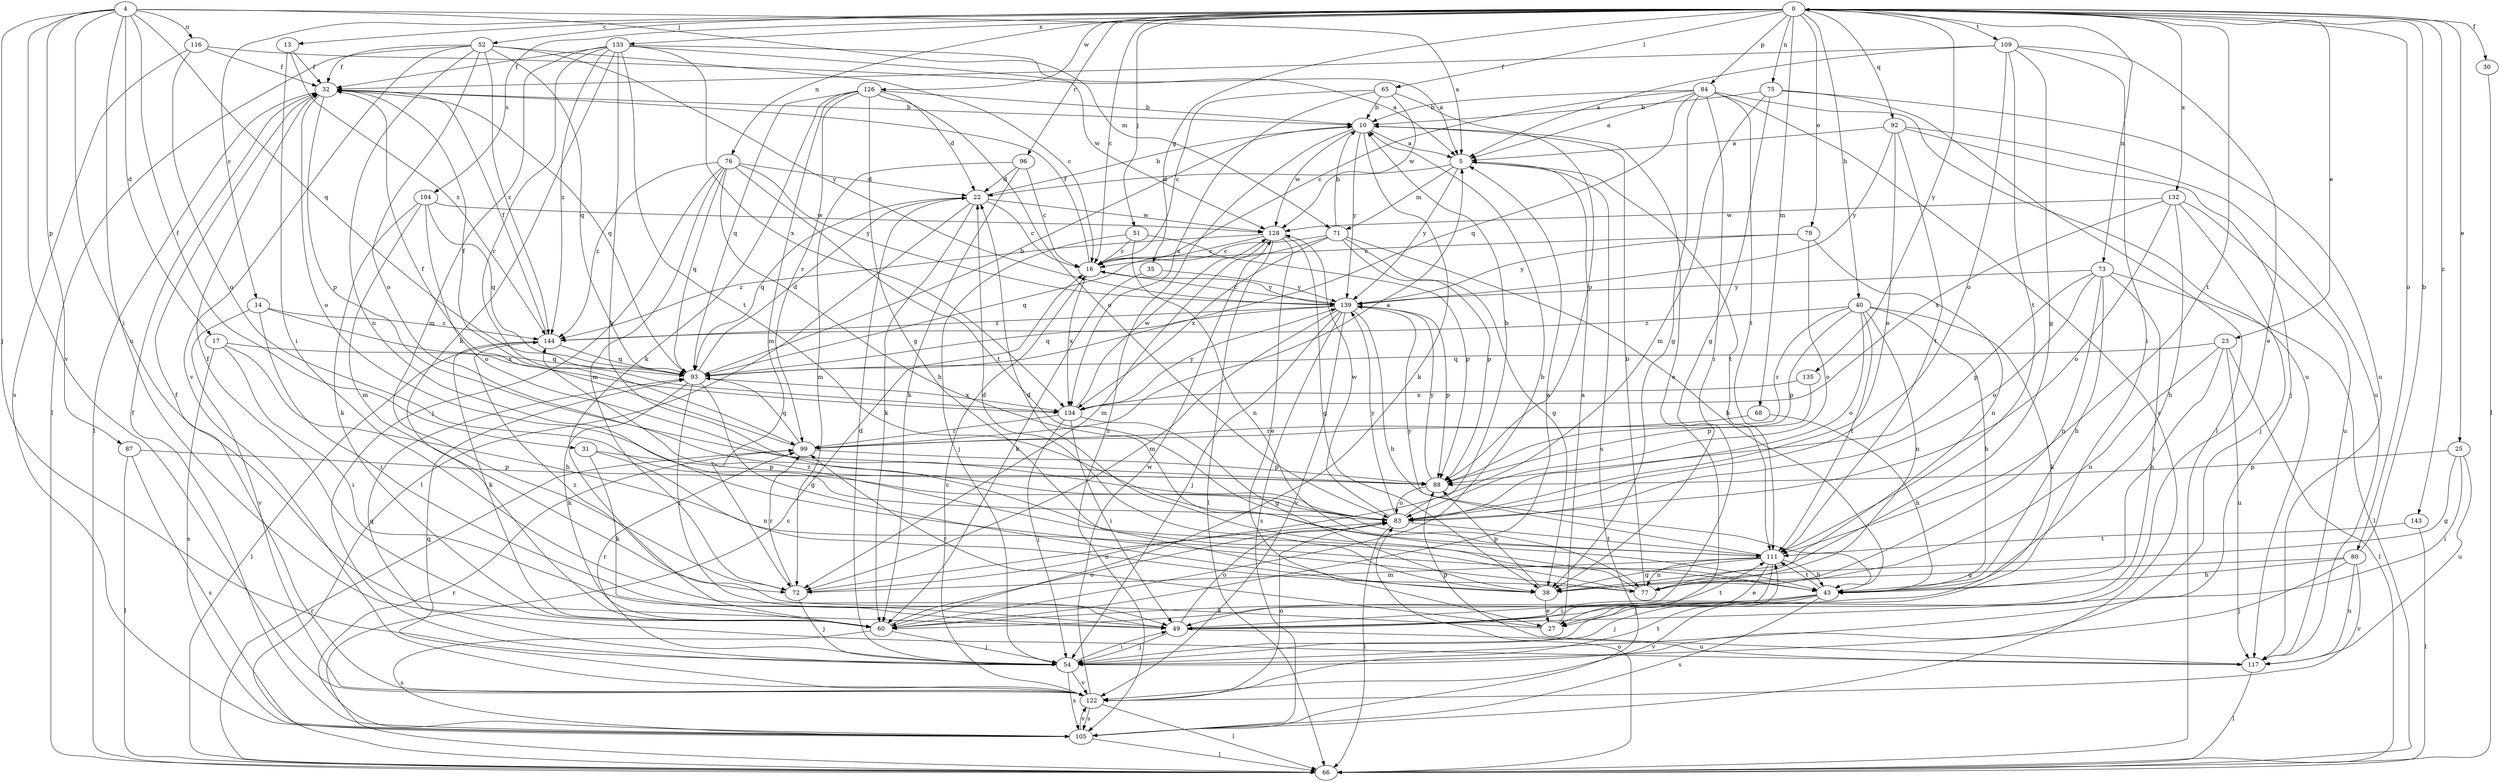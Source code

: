 strict digraph  {
0;
4;
5;
10;
13;
14;
16;
17;
22;
23;
25;
27;
30;
31;
32;
35;
38;
40;
43;
49;
51;
52;
54;
60;
65;
66;
68;
71;
72;
73;
75;
76;
77;
79;
80;
83;
84;
87;
88;
92;
93;
96;
99;
104;
105;
109;
111;
116;
117;
122;
126;
128;
132;
133;
134;
135;
139;
143;
144;
0 -> 13  [label=c];
0 -> 14  [label=c];
0 -> 16  [label=c];
0 -> 23  [label=e];
0 -> 25  [label=e];
0 -> 30  [label=f];
0 -> 35  [label=g];
0 -> 40  [label=h];
0 -> 51  [label=j];
0 -> 52  [label=j];
0 -> 65  [label=l];
0 -> 68  [label=m];
0 -> 73  [label=n];
0 -> 75  [label=n];
0 -> 76  [label=n];
0 -> 79  [label=o];
0 -> 80  [label=o];
0 -> 84  [label=p];
0 -> 92  [label=q];
0 -> 96  [label=r];
0 -> 104  [label=s];
0 -> 109  [label=t];
0 -> 111  [label=t];
0 -> 126  [label=w];
0 -> 132  [label=x];
0 -> 133  [label=x];
0 -> 135  [label=y];
0 -> 143  [label=z];
4 -> 5  [label=a];
4 -> 17  [label=d];
4 -> 31  [label=f];
4 -> 49  [label=i];
4 -> 54  [label=j];
4 -> 71  [label=m];
4 -> 87  [label=p];
4 -> 93  [label=q];
4 -> 116  [label=u];
4 -> 117  [label=u];
4 -> 122  [label=v];
5 -> 22  [label=d];
5 -> 71  [label=m];
5 -> 105  [label=s];
5 -> 111  [label=t];
5 -> 139  [label=y];
10 -> 5  [label=a];
10 -> 27  [label=e];
10 -> 60  [label=k];
10 -> 105  [label=s];
10 -> 128  [label=w];
10 -> 139  [label=y];
13 -> 32  [label=f];
13 -> 49  [label=i];
13 -> 144  [label=z];
14 -> 49  [label=i];
14 -> 122  [label=v];
14 -> 134  [label=x];
14 -> 144  [label=z];
16 -> 32  [label=f];
16 -> 134  [label=x];
16 -> 139  [label=y];
17 -> 43  [label=h];
17 -> 49  [label=i];
17 -> 93  [label=q];
17 -> 105  [label=s];
22 -> 10  [label=b];
22 -> 16  [label=c];
22 -> 60  [label=k];
22 -> 66  [label=l];
22 -> 93  [label=q];
22 -> 128  [label=w];
23 -> 43  [label=h];
23 -> 66  [label=l];
23 -> 77  [label=n];
23 -> 93  [label=q];
23 -> 117  [label=u];
25 -> 38  [label=g];
25 -> 49  [label=i];
25 -> 88  [label=p];
25 -> 117  [label=u];
27 -> 5  [label=a];
27 -> 99  [label=r];
27 -> 144  [label=z];
30 -> 66  [label=l];
31 -> 60  [label=k];
31 -> 77  [label=n];
31 -> 88  [label=p];
32 -> 10  [label=b];
32 -> 66  [label=l];
32 -> 83  [label=o];
32 -> 88  [label=p];
32 -> 93  [label=q];
35 -> 60  [label=k];
35 -> 139  [label=y];
38 -> 22  [label=d];
38 -> 27  [label=e];
38 -> 88  [label=p];
40 -> 43  [label=h];
40 -> 60  [label=k];
40 -> 77  [label=n];
40 -> 83  [label=o];
40 -> 88  [label=p];
40 -> 99  [label=r];
40 -> 111  [label=t];
40 -> 144  [label=z];
43 -> 49  [label=i];
43 -> 54  [label=j];
43 -> 60  [label=k];
43 -> 105  [label=s];
43 -> 111  [label=t];
43 -> 122  [label=v];
49 -> 54  [label=j];
49 -> 83  [label=o];
49 -> 111  [label=t];
49 -> 117  [label=u];
51 -> 16  [label=c];
51 -> 54  [label=j];
51 -> 77  [label=n];
51 -> 88  [label=p];
52 -> 16  [label=c];
52 -> 32  [label=f];
52 -> 66  [label=l];
52 -> 77  [label=n];
52 -> 83  [label=o];
52 -> 93  [label=q];
52 -> 122  [label=v];
52 -> 139  [label=y];
52 -> 144  [label=z];
54 -> 22  [label=d];
54 -> 49  [label=i];
54 -> 93  [label=q];
54 -> 99  [label=r];
54 -> 105  [label=s];
54 -> 122  [label=v];
60 -> 5  [label=a];
60 -> 10  [label=b];
60 -> 32  [label=f];
60 -> 54  [label=j];
60 -> 83  [label=o];
60 -> 105  [label=s];
65 -> 10  [label=b];
65 -> 16  [label=c];
65 -> 88  [label=p];
65 -> 128  [label=w];
65 -> 134  [label=x];
66 -> 16  [label=c];
66 -> 83  [label=o];
66 -> 99  [label=r];
68 -> 43  [label=h];
68 -> 99  [label=r];
71 -> 10  [label=b];
71 -> 16  [label=c];
71 -> 38  [label=g];
71 -> 43  [label=h];
71 -> 88  [label=p];
71 -> 93  [label=q];
71 -> 134  [label=x];
72 -> 54  [label=j];
72 -> 83  [label=o];
72 -> 99  [label=r];
73 -> 43  [label=h];
73 -> 49  [label=i];
73 -> 66  [label=l];
73 -> 77  [label=n];
73 -> 83  [label=o];
73 -> 88  [label=p];
73 -> 139  [label=y];
75 -> 10  [label=b];
75 -> 38  [label=g];
75 -> 66  [label=l];
75 -> 72  [label=m];
75 -> 117  [label=u];
76 -> 22  [label=d];
76 -> 43  [label=h];
76 -> 54  [label=j];
76 -> 72  [label=m];
76 -> 93  [label=q];
76 -> 111  [label=t];
76 -> 139  [label=y];
76 -> 144  [label=z];
77 -> 10  [label=b];
77 -> 22  [label=d];
77 -> 144  [label=z];
79 -> 16  [label=c];
79 -> 77  [label=n];
79 -> 83  [label=o];
79 -> 139  [label=y];
80 -> 38  [label=g];
80 -> 43  [label=h];
80 -> 54  [label=j];
80 -> 117  [label=u];
80 -> 122  [label=v];
80 -> 0  [label=b];
83 -> 10  [label=b];
83 -> 66  [label=l];
83 -> 111  [label=t];
83 -> 128  [label=w];
83 -> 139  [label=y];
84 -> 5  [label=a];
84 -> 10  [label=b];
84 -> 16  [label=c];
84 -> 38  [label=g];
84 -> 49  [label=i];
84 -> 93  [label=q];
84 -> 105  [label=s];
84 -> 111  [label=t];
84 -> 117  [label=u];
87 -> 66  [label=l];
87 -> 88  [label=p];
87 -> 105  [label=s];
88 -> 83  [label=o];
88 -> 139  [label=y];
92 -> 5  [label=a];
92 -> 54  [label=j];
92 -> 83  [label=o];
92 -> 111  [label=t];
92 -> 117  [label=u];
92 -> 139  [label=y];
93 -> 10  [label=b];
93 -> 22  [label=d];
93 -> 38  [label=g];
93 -> 49  [label=i];
93 -> 60  [label=k];
93 -> 134  [label=x];
96 -> 16  [label=c];
96 -> 22  [label=d];
96 -> 60  [label=k];
96 -> 72  [label=m];
99 -> 5  [label=a];
99 -> 32  [label=f];
99 -> 88  [label=p];
99 -> 93  [label=q];
104 -> 60  [label=k];
104 -> 72  [label=m];
104 -> 83  [label=o];
104 -> 93  [label=q];
104 -> 128  [label=w];
105 -> 32  [label=f];
105 -> 66  [label=l];
105 -> 99  [label=r];
105 -> 122  [label=v];
109 -> 5  [label=a];
109 -> 27  [label=e];
109 -> 32  [label=f];
109 -> 38  [label=g];
109 -> 49  [label=i];
109 -> 83  [label=o];
109 -> 111  [label=t];
111 -> 27  [label=e];
111 -> 38  [label=g];
111 -> 43  [label=h];
111 -> 54  [label=j];
111 -> 72  [label=m];
111 -> 77  [label=n];
111 -> 139  [label=y];
116 -> 5  [label=a];
116 -> 32  [label=f];
116 -> 83  [label=o];
116 -> 105  [label=s];
117 -> 66  [label=l];
117 -> 88  [label=p];
122 -> 16  [label=c];
122 -> 32  [label=f];
122 -> 66  [label=l];
122 -> 83  [label=o];
122 -> 93  [label=q];
122 -> 105  [label=s];
122 -> 111  [label=t];
122 -> 128  [label=w];
126 -> 10  [label=b];
126 -> 22  [label=d];
126 -> 38  [label=g];
126 -> 60  [label=k];
126 -> 72  [label=m];
126 -> 83  [label=o];
126 -> 93  [label=q];
126 -> 99  [label=r];
128 -> 16  [label=c];
128 -> 27  [label=e];
128 -> 38  [label=g];
128 -> 66  [label=l];
128 -> 72  [label=m];
128 -> 144  [label=z];
132 -> 43  [label=h];
132 -> 54  [label=j];
132 -> 83  [label=o];
132 -> 117  [label=u];
132 -> 128  [label=w];
132 -> 134  [label=x];
133 -> 5  [label=a];
133 -> 32  [label=f];
133 -> 43  [label=h];
133 -> 60  [label=k];
133 -> 72  [label=m];
133 -> 99  [label=r];
133 -> 111  [label=t];
133 -> 128  [label=w];
133 -> 134  [label=x];
133 -> 144  [label=z];
134 -> 32  [label=f];
134 -> 38  [label=g];
134 -> 49  [label=i];
134 -> 54  [label=j];
134 -> 99  [label=r];
134 -> 128  [label=w];
134 -> 139  [label=y];
135 -> 88  [label=p];
135 -> 134  [label=x];
139 -> 16  [label=c];
139 -> 43  [label=h];
139 -> 54  [label=j];
139 -> 72  [label=m];
139 -> 88  [label=p];
139 -> 93  [label=q];
139 -> 105  [label=s];
139 -> 122  [label=v];
139 -> 144  [label=z];
143 -> 66  [label=l];
143 -> 111  [label=t];
144 -> 32  [label=f];
144 -> 60  [label=k];
144 -> 66  [label=l];
144 -> 93  [label=q];
}
